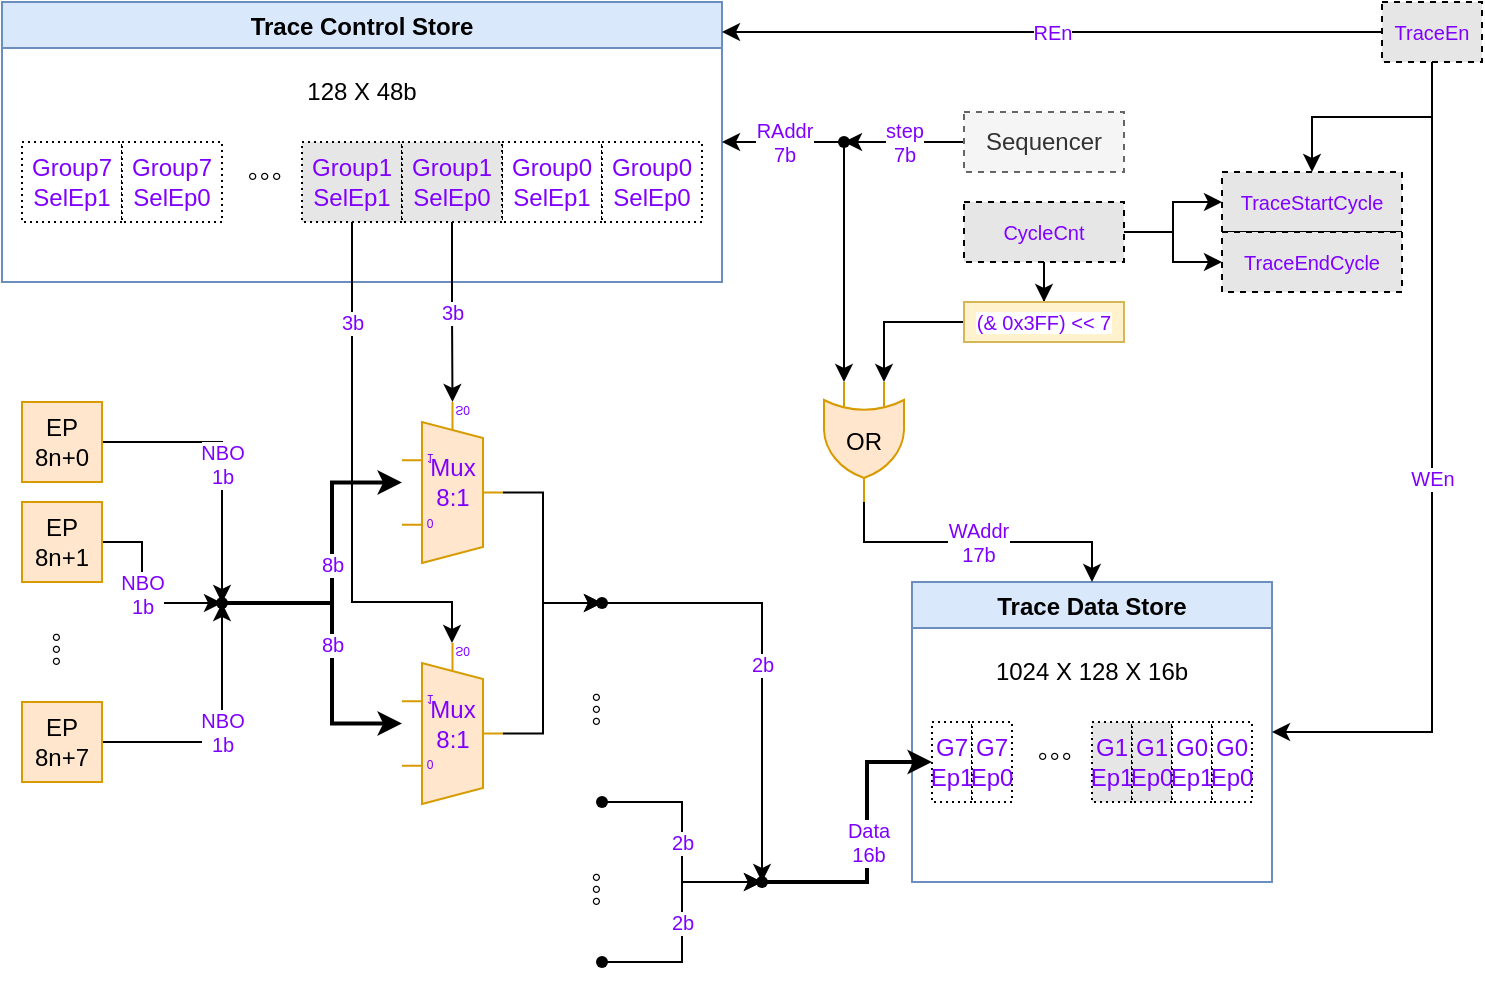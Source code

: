 <mxfile version="26.1.3">
  <diagram name="第 1 页" id="MFBoS7DKNCcixFCWEFA1">
    <mxGraphModel dx="1434" dy="738" grid="1" gridSize="10" guides="1" tooltips="1" connect="1" arrows="1" fold="1" page="1" pageScale="1" pageWidth="827" pageHeight="1169" math="0" shadow="0">
      <root>
        <mxCell id="0" />
        <mxCell id="1" parent="0" />
        <mxCell id="AP9fnXSvYVsY1BRroPwt-1" value="Trace Control Store" style="swimlane;fillColor=#dae8fc;strokeColor=#6c8ebf;" vertex="1" parent="1">
          <mxGeometry x="40" y="80" width="360" height="140" as="geometry" />
        </mxCell>
        <mxCell id="AP9fnXSvYVsY1BRroPwt-2" value="Group0 SelEp1" style="rounded=0;whiteSpace=wrap;html=1;dashed=1;dashPattern=1 2;fontColor=#7F00FF;" vertex="1" parent="AP9fnXSvYVsY1BRroPwt-1">
          <mxGeometry x="250" y="70" width="50" height="40" as="geometry" />
        </mxCell>
        <mxCell id="AP9fnXSvYVsY1BRroPwt-3" value="Group0 SelEp0" style="rounded=0;whiteSpace=wrap;html=1;dashed=1;dashPattern=1 2;fontColor=#7F00FF;" vertex="1" parent="AP9fnXSvYVsY1BRroPwt-1">
          <mxGeometry x="300" y="70" width="50" height="40" as="geometry" />
        </mxCell>
        <mxCell id="AP9fnXSvYVsY1BRroPwt-4" value="128 X 48b" style="text;html=1;strokeColor=none;fillColor=none;align=center;verticalAlign=middle;whiteSpace=wrap;rounded=0;" vertex="1" parent="AP9fnXSvYVsY1BRroPwt-1">
          <mxGeometry x="150" y="30" width="60" height="30" as="geometry" />
        </mxCell>
        <mxCell id="AP9fnXSvYVsY1BRroPwt-5" value="Group1 SelEp1" style="rounded=0;whiteSpace=wrap;html=1;dashed=1;dashPattern=1 2;fontColor=#7F00FF;fillColor=#E6E6E6;" vertex="1" parent="AP9fnXSvYVsY1BRroPwt-1">
          <mxGeometry x="150" y="70" width="50" height="40" as="geometry" />
        </mxCell>
        <mxCell id="AP9fnXSvYVsY1BRroPwt-6" value="Group1 SelEp0" style="rounded=0;whiteSpace=wrap;html=1;dashed=1;dashPattern=1 2;fontColor=#7F00FF;fillColor=#E6E6E6;" vertex="1" parent="AP9fnXSvYVsY1BRroPwt-1">
          <mxGeometry x="200" y="70" width="50" height="40" as="geometry" />
        </mxCell>
        <mxCell id="AP9fnXSvYVsY1BRroPwt-7" value="Group7 SelEp1" style="rounded=0;whiteSpace=wrap;html=1;dashed=1;dashPattern=1 2;fontColor=#7F00FF;" vertex="1" parent="AP9fnXSvYVsY1BRroPwt-1">
          <mxGeometry x="10" y="70" width="50" height="40" as="geometry" />
        </mxCell>
        <mxCell id="AP9fnXSvYVsY1BRroPwt-8" value="Group7 SelEp0" style="rounded=0;whiteSpace=wrap;html=1;dashed=1;dashPattern=1 2;fontColor=#7F00FF;" vertex="1" parent="AP9fnXSvYVsY1BRroPwt-1">
          <mxGeometry x="60" y="70" width="50" height="40" as="geometry" />
        </mxCell>
        <mxCell id="AP9fnXSvYVsY1BRroPwt-9" value="。。。" style="text;html=1;strokeColor=none;fillColor=none;align=center;verticalAlign=top;whiteSpace=wrap;rounded=0;horizontal=1;" vertex="1" parent="AP9fnXSvYVsY1BRroPwt-1">
          <mxGeometry x="120" y="70" width="30" height="40" as="geometry" />
        </mxCell>
        <mxCell id="AP9fnXSvYVsY1BRroPwt-10" value="NBO&lt;br style=&quot;font-size: 10px;&quot;&gt;1b" style="edgeStyle=orthogonalEdgeStyle;rounded=0;orthogonalLoop=1;jettySize=auto;html=1;fontColor=#7F00FF;fontSize=10;" edge="1" parent="1" source="AP9fnXSvYVsY1BRroPwt-11" target="AP9fnXSvYVsY1BRroPwt-23">
          <mxGeometry relative="1" as="geometry" />
        </mxCell>
        <mxCell id="AP9fnXSvYVsY1BRroPwt-11" value="EP 8n+0" style="rounded=0;whiteSpace=wrap;html=1;fillColor=#ffe6cc;strokeColor=#d79b00;" vertex="1" parent="1">
          <mxGeometry x="50" y="280" width="40" height="40" as="geometry" />
        </mxCell>
        <mxCell id="AP9fnXSvYVsY1BRroPwt-12" value="NBO&lt;br style=&quot;font-size: 10px;&quot;&gt;1b" style="edgeStyle=orthogonalEdgeStyle;rounded=0;orthogonalLoop=1;jettySize=auto;html=1;fontColor=#7F00FF;fontSize=10;" edge="1" parent="1" source="AP9fnXSvYVsY1BRroPwt-13" target="AP9fnXSvYVsY1BRroPwt-23">
          <mxGeometry relative="1" as="geometry" />
        </mxCell>
        <mxCell id="AP9fnXSvYVsY1BRroPwt-13" value="EP 8n+1" style="rounded=0;whiteSpace=wrap;html=1;fillColor=#ffe6cc;strokeColor=#d79b00;" vertex="1" parent="1">
          <mxGeometry x="50" y="330" width="40" height="40" as="geometry" />
        </mxCell>
        <mxCell id="AP9fnXSvYVsY1BRroPwt-14" value="NBO&lt;br style=&quot;font-size: 10px;&quot;&gt;1b" style="edgeStyle=orthogonalEdgeStyle;rounded=0;orthogonalLoop=1;jettySize=auto;html=1;fontColor=#7F00FF;fontSize=10;" edge="1" parent="1" source="AP9fnXSvYVsY1BRroPwt-15" target="AP9fnXSvYVsY1BRroPwt-23">
          <mxGeometry relative="1" as="geometry" />
        </mxCell>
        <mxCell id="AP9fnXSvYVsY1BRroPwt-15" value="EP 8n+7" style="rounded=0;whiteSpace=wrap;html=1;fillColor=#ffe6cc;strokeColor=#d79b00;" vertex="1" parent="1">
          <mxGeometry x="50" y="430" width="40" height="40" as="geometry" />
        </mxCell>
        <mxCell id="AP9fnXSvYVsY1BRroPwt-16" value="。。。" style="text;html=1;strokeColor=none;fillColor=none;align=center;verticalAlign=top;whiteSpace=wrap;rounded=0;horizontal=0;" vertex="1" parent="1">
          <mxGeometry x="50" y="380" width="40" height="40" as="geometry" />
        </mxCell>
        <mxCell id="AP9fnXSvYVsY1BRroPwt-17" style="edgeStyle=orthogonalEdgeStyle;rounded=0;orthogonalLoop=1;jettySize=auto;html=1;fontSize=10;fontColor=#7F00FF;exitX=1;exitY=0.5;exitDx=0;exitDy=-5;exitPerimeter=0;" edge="1" parent="1" source="AP9fnXSvYVsY1BRroPwt-18" target="AP9fnXSvYVsY1BRroPwt-27">
          <mxGeometry relative="1" as="geometry" />
        </mxCell>
        <mxCell id="AP9fnXSvYVsY1BRroPwt-18" value="Mux&lt;br&gt;8:1" style="shadow=0;dashed=0;align=center;html=1;strokeWidth=1;shape=mxgraph.electrical.abstract.mux2;direction=east;fillColor=#ffe6cc;strokeColor=#d79b00;fontColor=#7F00FF;flipV=1;" vertex="1" parent="1">
          <mxGeometry x="240" y="280" width="50.5" height="80.5" as="geometry" />
        </mxCell>
        <mxCell id="AP9fnXSvYVsY1BRroPwt-19" style="edgeStyle=orthogonalEdgeStyle;rounded=0;orthogonalLoop=1;jettySize=auto;html=1;exitX=1;exitY=0.5;exitDx=0;exitDy=-5;exitPerimeter=0;fontSize=10;fontColor=#7F00FF;" edge="1" parent="1" source="AP9fnXSvYVsY1BRroPwt-20" target="AP9fnXSvYVsY1BRroPwt-27">
          <mxGeometry relative="1" as="geometry" />
        </mxCell>
        <mxCell id="AP9fnXSvYVsY1BRroPwt-20" value="Mux&lt;br&gt;8:1" style="shadow=0;dashed=0;align=center;html=1;strokeWidth=1;shape=mxgraph.electrical.abstract.mux2;direction=east;fillColor=#ffe6cc;strokeColor=#d79b00;fontColor=#7F00FF;flipV=1;" vertex="1" parent="1">
          <mxGeometry x="240" y="400.5" width="50.5" height="80.5" as="geometry" />
        </mxCell>
        <mxCell id="AP9fnXSvYVsY1BRroPwt-21" value="8b" style="edgeStyle=orthogonalEdgeStyle;rounded=0;orthogonalLoop=1;jettySize=auto;html=1;fontSize=10;fontColor=#7F00FF;strokeWidth=2;" edge="1" parent="1" source="AP9fnXSvYVsY1BRroPwt-23" target="AP9fnXSvYVsY1BRroPwt-18">
          <mxGeometry relative="1" as="geometry" />
        </mxCell>
        <mxCell id="AP9fnXSvYVsY1BRroPwt-22" value="8b" style="edgeStyle=orthogonalEdgeStyle;rounded=0;orthogonalLoop=1;jettySize=auto;html=1;fontSize=10;fontColor=#7F00FF;strokeWidth=2;" edge="1" parent="1" source="AP9fnXSvYVsY1BRroPwt-23" target="AP9fnXSvYVsY1BRroPwt-20">
          <mxGeometry relative="1" as="geometry" />
        </mxCell>
        <mxCell id="AP9fnXSvYVsY1BRroPwt-23" value="" style="shape=waypoint;sketch=0;fillStyle=solid;size=6;pointerEvents=1;points=[];fillColor=none;resizable=0;rotatable=0;perimeter=centerPerimeter;snapToPoint=1;fontColor=#7F00FF;" vertex="1" parent="1">
          <mxGeometry x="130" y="360.5" width="40" height="40" as="geometry" />
        </mxCell>
        <mxCell id="AP9fnXSvYVsY1BRroPwt-24" value="3b" style="edgeStyle=orthogonalEdgeStyle;rounded=0;orthogonalLoop=1;jettySize=auto;html=1;fontSize=10;fontColor=#7F00FF;" edge="1" parent="1" source="AP9fnXSvYVsY1BRroPwt-5" target="AP9fnXSvYVsY1BRroPwt-20">
          <mxGeometry x="-0.616" relative="1" as="geometry">
            <Array as="points">
              <mxPoint x="215" y="380" />
              <mxPoint x="265" y="380" />
            </Array>
            <mxPoint as="offset" />
          </mxGeometry>
        </mxCell>
        <mxCell id="AP9fnXSvYVsY1BRroPwt-25" value="3b" style="edgeStyle=orthogonalEdgeStyle;rounded=0;orthogonalLoop=1;jettySize=auto;html=1;fontSize=10;fontColor=#7F00FF;" edge="1" parent="1" source="AP9fnXSvYVsY1BRroPwt-6" target="AP9fnXSvYVsY1BRroPwt-18">
          <mxGeometry relative="1" as="geometry" />
        </mxCell>
        <mxCell id="AP9fnXSvYVsY1BRroPwt-26" value="2b" style="edgeStyle=orthogonalEdgeStyle;rounded=0;orthogonalLoop=1;jettySize=auto;html=1;fontSize=10;fontColor=#7F00FF;" edge="1" parent="1" source="AP9fnXSvYVsY1BRroPwt-27" target="AP9fnXSvYVsY1BRroPwt-41">
          <mxGeometry relative="1" as="geometry" />
        </mxCell>
        <mxCell id="AP9fnXSvYVsY1BRroPwt-27" value="" style="shape=waypoint;sketch=0;fillStyle=solid;size=6;pointerEvents=1;points=[];fillColor=none;resizable=0;rotatable=0;perimeter=centerPerimeter;snapToPoint=1;fontSize=10;fontColor=#7F00FF;" vertex="1" parent="1">
          <mxGeometry x="320" y="360.5" width="40" height="40" as="geometry" />
        </mxCell>
        <mxCell id="AP9fnXSvYVsY1BRroPwt-28" value="Trace Data Store" style="swimlane;fillColor=#dae8fc;strokeColor=#6c8ebf;" vertex="1" parent="1">
          <mxGeometry x="495" y="370" width="180" height="150" as="geometry" />
        </mxCell>
        <mxCell id="AP9fnXSvYVsY1BRroPwt-29" value="1024 X 128 X 16b" style="text;html=1;strokeColor=none;fillColor=none;align=center;verticalAlign=middle;whiteSpace=wrap;rounded=0;" vertex="1" parent="AP9fnXSvYVsY1BRroPwt-28">
          <mxGeometry x="40" y="30" width="100" height="30" as="geometry" />
        </mxCell>
        <mxCell id="AP9fnXSvYVsY1BRroPwt-30" value="G7 Ep1" style="rounded=0;whiteSpace=wrap;html=1;dashed=1;dashPattern=1 2;fontColor=#7F00FF;" vertex="1" parent="AP9fnXSvYVsY1BRroPwt-28">
          <mxGeometry x="10" y="70" width="20" height="40" as="geometry" />
        </mxCell>
        <mxCell id="AP9fnXSvYVsY1BRroPwt-31" value="。。。" style="text;html=1;strokeColor=none;fillColor=none;align=center;verticalAlign=top;whiteSpace=wrap;rounded=0;horizontal=1;" vertex="1" parent="AP9fnXSvYVsY1BRroPwt-28">
          <mxGeometry x="60" y="70" width="30" height="40" as="geometry" />
        </mxCell>
        <mxCell id="AP9fnXSvYVsY1BRroPwt-32" value="G7 Ep0" style="rounded=0;whiteSpace=wrap;html=1;dashed=1;dashPattern=1 2;fontColor=#7F00FF;" vertex="1" parent="AP9fnXSvYVsY1BRroPwt-28">
          <mxGeometry x="30" y="70" width="20" height="40" as="geometry" />
        </mxCell>
        <mxCell id="AP9fnXSvYVsY1BRroPwt-33" value="G1 Ep1" style="rounded=0;whiteSpace=wrap;html=1;dashed=1;dashPattern=1 2;fontColor=#7F00FF;fillColor=#E6E6E6;" vertex="1" parent="AP9fnXSvYVsY1BRroPwt-28">
          <mxGeometry x="90" y="70" width="20" height="40" as="geometry" />
        </mxCell>
        <mxCell id="AP9fnXSvYVsY1BRroPwt-34" value="G1 Ep0" style="rounded=0;whiteSpace=wrap;html=1;dashed=1;dashPattern=1 2;fontColor=#7F00FF;fillColor=#E6E6E6;" vertex="1" parent="AP9fnXSvYVsY1BRroPwt-28">
          <mxGeometry x="110" y="70" width="20" height="40" as="geometry" />
        </mxCell>
        <mxCell id="AP9fnXSvYVsY1BRroPwt-35" value="G0 Ep1" style="rounded=0;whiteSpace=wrap;html=1;dashed=1;dashPattern=1 2;fontColor=#7F00FF;" vertex="1" parent="AP9fnXSvYVsY1BRroPwt-28">
          <mxGeometry x="130" y="70" width="20" height="40" as="geometry" />
        </mxCell>
        <mxCell id="AP9fnXSvYVsY1BRroPwt-36" value="G0 Ep0" style="rounded=0;whiteSpace=wrap;html=1;dashed=1;dashPattern=1 2;fontColor=#7F00FF;" vertex="1" parent="AP9fnXSvYVsY1BRroPwt-28">
          <mxGeometry x="150" y="70" width="20" height="40" as="geometry" />
        </mxCell>
        <mxCell id="AP9fnXSvYVsY1BRroPwt-37" value="step&lt;br&gt;7b" style="edgeStyle=orthogonalEdgeStyle;rounded=0;orthogonalLoop=1;jettySize=auto;html=1;fontSize=10;fontColor=#7F00FF;" edge="1" parent="1" source="AP9fnXSvYVsY1BRroPwt-39" target="AP9fnXSvYVsY1BRroPwt-49">
          <mxGeometry relative="1" as="geometry" />
        </mxCell>
        <mxCell id="AP9fnXSvYVsY1BRroPwt-38" value="WAddr&lt;br&gt;17b" style="edgeStyle=orthogonalEdgeStyle;rounded=0;orthogonalLoop=1;jettySize=auto;html=1;fontSize=10;fontColor=#7F00FF;exitX=1;exitY=0.5;exitDx=0;exitDy=0;exitPerimeter=0;" edge="1" parent="1" source="AP9fnXSvYVsY1BRroPwt-60" target="AP9fnXSvYVsY1BRroPwt-28">
          <mxGeometry relative="1" as="geometry" />
        </mxCell>
        <mxCell id="AP9fnXSvYVsY1BRroPwt-39" value="Sequencer" style="rounded=0;whiteSpace=wrap;html=1;dashed=1;fillColor=#f5f5f5;strokeColor=#666666;fontColor=#333333;" vertex="1" parent="1">
          <mxGeometry x="521" y="135" width="80" height="30" as="geometry" />
        </mxCell>
        <mxCell id="AP9fnXSvYVsY1BRroPwt-40" value="Data&lt;br&gt;16b" style="edgeStyle=orthogonalEdgeStyle;rounded=0;orthogonalLoop=1;jettySize=auto;html=1;entryX=0;entryY=0.5;entryDx=0;entryDy=0;fontSize=10;fontColor=#7F00FF;strokeWidth=2;" edge="1" parent="1" source="AP9fnXSvYVsY1BRroPwt-41" target="AP9fnXSvYVsY1BRroPwt-30">
          <mxGeometry relative="1" as="geometry" />
        </mxCell>
        <mxCell id="AP9fnXSvYVsY1BRroPwt-41" value="" style="shape=waypoint;sketch=0;fillStyle=solid;size=6;pointerEvents=1;points=[];fillColor=none;resizable=0;rotatable=0;perimeter=centerPerimeter;snapToPoint=1;fontSize=10;fontColor=#7F00FF;" vertex="1" parent="1">
          <mxGeometry x="400" y="500" width="40" height="40" as="geometry" />
        </mxCell>
        <mxCell id="AP9fnXSvYVsY1BRroPwt-42" value="2b" style="edgeStyle=orthogonalEdgeStyle;rounded=0;orthogonalLoop=1;jettySize=auto;html=1;fontSize=10;fontColor=#7F00FF;" edge="1" parent="1" source="AP9fnXSvYVsY1BRroPwt-43" target="AP9fnXSvYVsY1BRroPwt-41">
          <mxGeometry relative="1" as="geometry" />
        </mxCell>
        <mxCell id="AP9fnXSvYVsY1BRroPwt-43" value="" style="shape=waypoint;sketch=0;fillStyle=solid;size=6;pointerEvents=1;points=[];fillColor=none;resizable=0;rotatable=0;perimeter=centerPerimeter;snapToPoint=1;fontSize=10;fontColor=#7F00FF;" vertex="1" parent="1">
          <mxGeometry x="320" y="540" width="40" height="40" as="geometry" />
        </mxCell>
        <mxCell id="AP9fnXSvYVsY1BRroPwt-44" value="2b" style="edgeStyle=orthogonalEdgeStyle;rounded=0;orthogonalLoop=1;jettySize=auto;html=1;fontSize=10;fontColor=#7F00FF;" edge="1" parent="1" source="AP9fnXSvYVsY1BRroPwt-45" target="AP9fnXSvYVsY1BRroPwt-41">
          <mxGeometry relative="1" as="geometry" />
        </mxCell>
        <mxCell id="AP9fnXSvYVsY1BRroPwt-45" value="" style="shape=waypoint;sketch=0;fillStyle=solid;size=6;pointerEvents=1;points=[];fillColor=none;resizable=0;rotatable=0;perimeter=centerPerimeter;snapToPoint=1;fontSize=10;fontColor=#7F00FF;" vertex="1" parent="1">
          <mxGeometry x="320" y="460" width="40" height="40" as="geometry" />
        </mxCell>
        <mxCell id="AP9fnXSvYVsY1BRroPwt-46" value="。。。" style="text;html=1;strokeColor=none;fillColor=none;align=center;verticalAlign=top;whiteSpace=wrap;rounded=0;horizontal=0;" vertex="1" parent="1">
          <mxGeometry x="320" y="500" width="40" height="40" as="geometry" />
        </mxCell>
        <mxCell id="AP9fnXSvYVsY1BRroPwt-47" value="RAddr&lt;br&gt;7b" style="edgeStyle=orthogonalEdgeStyle;rounded=0;orthogonalLoop=1;jettySize=auto;html=1;fontSize=10;fontColor=#7F00FF;" edge="1" parent="1" source="AP9fnXSvYVsY1BRroPwt-49" target="AP9fnXSvYVsY1BRroPwt-1">
          <mxGeometry relative="1" as="geometry" />
        </mxCell>
        <mxCell id="AP9fnXSvYVsY1BRroPwt-48" style="edgeStyle=orthogonalEdgeStyle;rounded=0;orthogonalLoop=1;jettySize=auto;html=1;entryX=0;entryY=0.75;entryDx=0;entryDy=0;entryPerimeter=0;strokeWidth=1;fontSize=10;fontColor=#7F00FF;" edge="1" parent="1" source="AP9fnXSvYVsY1BRroPwt-49" target="AP9fnXSvYVsY1BRroPwt-60">
          <mxGeometry relative="1" as="geometry" />
        </mxCell>
        <mxCell id="AP9fnXSvYVsY1BRroPwt-49" value="" style="shape=waypoint;sketch=0;fillStyle=solid;size=6;pointerEvents=1;points=[];fillColor=none;resizable=0;rotatable=0;perimeter=centerPerimeter;snapToPoint=1;fontSize=10;fontColor=#7F00FF;" vertex="1" parent="1">
          <mxGeometry x="441" y="130" width="40" height="40" as="geometry" />
        </mxCell>
        <mxCell id="AP9fnXSvYVsY1BRroPwt-50" value="。。。" style="text;html=1;strokeColor=none;fillColor=none;align=center;verticalAlign=top;whiteSpace=wrap;rounded=0;horizontal=0;" vertex="1" parent="1">
          <mxGeometry x="320" y="410" width="40" height="40" as="geometry" />
        </mxCell>
        <mxCell id="AP9fnXSvYVsY1BRroPwt-51" value="REn" style="edgeStyle=orthogonalEdgeStyle;rounded=0;orthogonalLoop=1;jettySize=auto;html=1;strokeWidth=1;fontSize=10;fontColor=#7F00FF;" edge="1" parent="1" source="AP9fnXSvYVsY1BRroPwt-54" target="AP9fnXSvYVsY1BRroPwt-1">
          <mxGeometry relative="1" as="geometry">
            <Array as="points">
              <mxPoint x="451" y="95" />
              <mxPoint x="451" y="95" />
            </Array>
          </mxGeometry>
        </mxCell>
        <mxCell id="AP9fnXSvYVsY1BRroPwt-52" value="WEn" style="edgeStyle=orthogonalEdgeStyle;rounded=0;orthogonalLoop=1;jettySize=auto;html=1;strokeWidth=1;fontSize=10;fontColor=#7F00FF;" edge="1" parent="1" source="AP9fnXSvYVsY1BRroPwt-54" target="AP9fnXSvYVsY1BRroPwt-28">
          <mxGeometry relative="1" as="geometry">
            <Array as="points">
              <mxPoint x="755" y="445" />
            </Array>
          </mxGeometry>
        </mxCell>
        <mxCell id="AP9fnXSvYVsY1BRroPwt-53" style="edgeStyle=orthogonalEdgeStyle;rounded=0;orthogonalLoop=1;jettySize=auto;html=1;strokeWidth=1;fontSize=10;fontColor=#7F00FF;" edge="1" parent="1" source="AP9fnXSvYVsY1BRroPwt-54" target="AP9fnXSvYVsY1BRroPwt-63">
          <mxGeometry relative="1" as="geometry" />
        </mxCell>
        <mxCell id="AP9fnXSvYVsY1BRroPwt-54" value="TraceEn" style="rounded=0;whiteSpace=wrap;html=1;fontSize=10;fontColor=#7F00FF;fillColor=#E6E6E6;dashed=1;" vertex="1" parent="1">
          <mxGeometry x="730" y="80" width="50" height="30" as="geometry" />
        </mxCell>
        <mxCell id="AP9fnXSvYVsY1BRroPwt-55" value="" style="edgeStyle=orthogonalEdgeStyle;rounded=0;orthogonalLoop=1;jettySize=auto;html=1;entryX=0;entryY=0.25;entryDx=0;entryDy=0;entryPerimeter=0;strokeWidth=1;fontSize=10;fontColor=#7F00FF;" edge="1" parent="1" source="AP9fnXSvYVsY1BRroPwt-62" target="AP9fnXSvYVsY1BRroPwt-60">
          <mxGeometry relative="1" as="geometry" />
        </mxCell>
        <mxCell id="AP9fnXSvYVsY1BRroPwt-56" style="edgeStyle=orthogonalEdgeStyle;rounded=0;orthogonalLoop=1;jettySize=auto;html=1;strokeWidth=1;fontSize=10;fontColor=#7F00FF;" edge="1" parent="1" source="AP9fnXSvYVsY1BRroPwt-59" target="AP9fnXSvYVsY1BRroPwt-62">
          <mxGeometry relative="1" as="geometry" />
        </mxCell>
        <mxCell id="AP9fnXSvYVsY1BRroPwt-57" style="edgeStyle=orthogonalEdgeStyle;rounded=0;orthogonalLoop=1;jettySize=auto;html=1;strokeWidth=1;fontSize=10;fontColor=#7F00FF;" edge="1" parent="1" source="AP9fnXSvYVsY1BRroPwt-59" target="AP9fnXSvYVsY1BRroPwt-63">
          <mxGeometry relative="1" as="geometry" />
        </mxCell>
        <mxCell id="AP9fnXSvYVsY1BRroPwt-58" style="edgeStyle=orthogonalEdgeStyle;rounded=0;orthogonalLoop=1;jettySize=auto;html=1;strokeWidth=1;fontSize=10;fontColor=#7F00FF;" edge="1" parent="1" source="AP9fnXSvYVsY1BRroPwt-59" target="AP9fnXSvYVsY1BRroPwt-64">
          <mxGeometry relative="1" as="geometry" />
        </mxCell>
        <mxCell id="AP9fnXSvYVsY1BRroPwt-59" value="CycleCnt" style="rounded=0;whiteSpace=wrap;html=1;dashed=1;fontSize=10;fillColor=#E6E6E6;fontColor=#7F00FF;" vertex="1" parent="1">
          <mxGeometry x="521" y="180" width="80" height="30" as="geometry" />
        </mxCell>
        <mxCell id="AP9fnXSvYVsY1BRroPwt-60" value="" style="verticalLabelPosition=bottom;shadow=0;dashed=0;align=center;html=1;verticalAlign=top;shape=mxgraph.electrical.logic_gates.logic_gate;operation=or;strokeColor=#d79b00;fillColor=#ffe6cc;direction=south;" vertex="1" parent="1">
          <mxGeometry x="451" y="270" width="40" height="60" as="geometry" />
        </mxCell>
        <mxCell id="AP9fnXSvYVsY1BRroPwt-61" value="OR" style="text;html=1;strokeColor=none;fillColor=none;align=center;verticalAlign=middle;whiteSpace=wrap;rounded=0;dashed=1;dashPattern=1 2;" vertex="1" parent="1">
          <mxGeometry x="456" y="285" width="30" height="30" as="geometry" />
        </mxCell>
        <mxCell id="AP9fnXSvYVsY1BRroPwt-62" value="&lt;span style=&quot;color: rgb(127, 0, 255); background-color: rgb(255, 255, 255);&quot;&gt;(&amp;amp; 0x3FF) &amp;lt;&amp;lt; 7&lt;/span&gt;" style="rounded=0;whiteSpace=wrap;html=1;fontSize=10;fillColor=#fff2cc;strokeColor=#d6b656;" vertex="1" parent="1">
          <mxGeometry x="521" y="230" width="80" height="20" as="geometry" />
        </mxCell>
        <mxCell id="AP9fnXSvYVsY1BRroPwt-63" value="TraceStartCycle" style="rounded=0;whiteSpace=wrap;html=1;dashed=1;fontSize=10;fillColor=#E6E6E6;fontColor=#7F00FF;" vertex="1" parent="1">
          <mxGeometry x="650" y="165" width="90" height="30" as="geometry" />
        </mxCell>
        <mxCell id="AP9fnXSvYVsY1BRroPwt-64" value="TraceEndCycle" style="rounded=0;whiteSpace=wrap;html=1;dashed=1;fontSize=10;fillColor=#E6E6E6;fontColor=#7F00FF;" vertex="1" parent="1">
          <mxGeometry x="650" y="195" width="90" height="30" as="geometry" />
        </mxCell>
      </root>
    </mxGraphModel>
  </diagram>
</mxfile>
